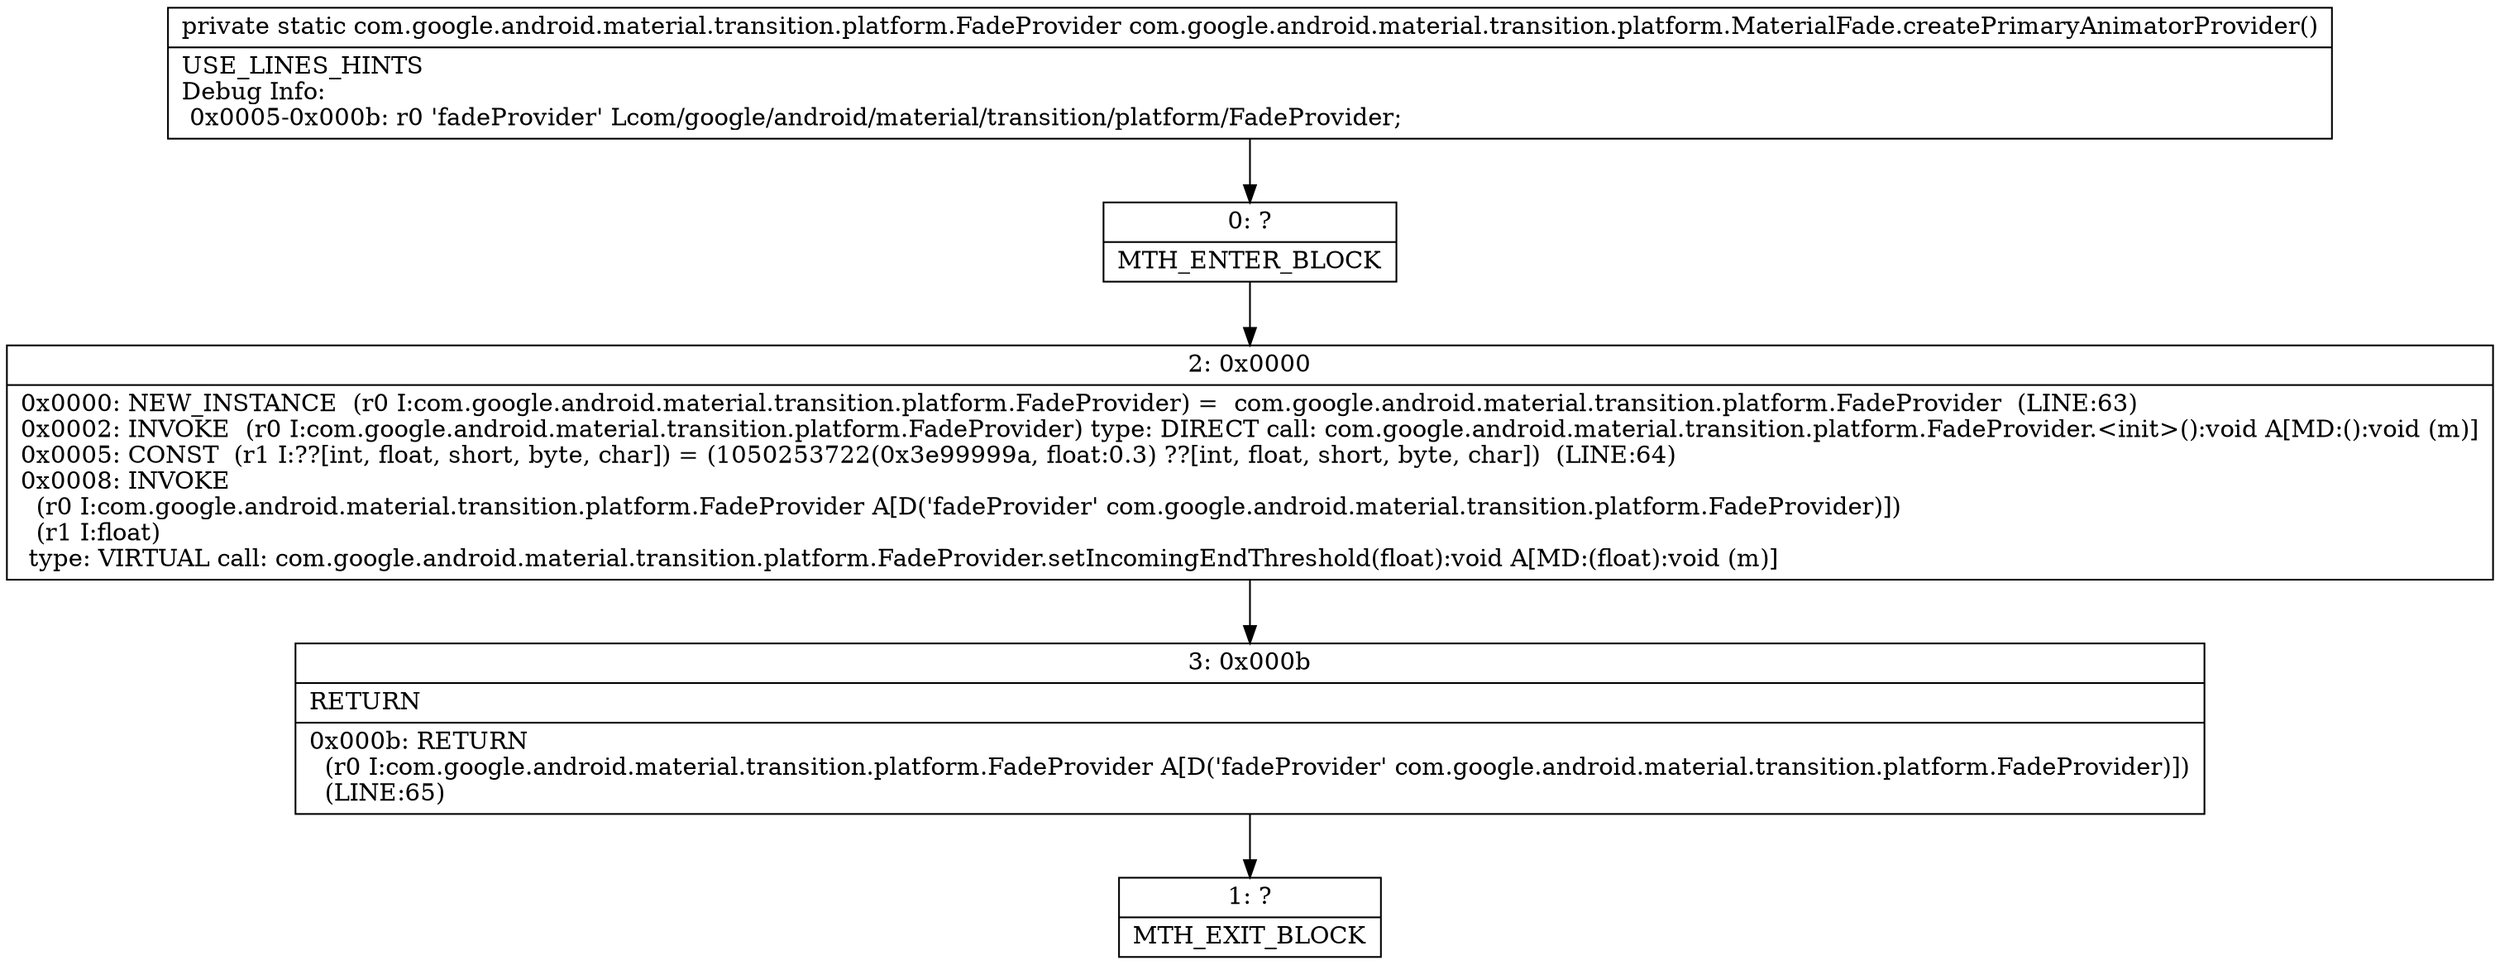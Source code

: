 digraph "CFG forcom.google.android.material.transition.platform.MaterialFade.createPrimaryAnimatorProvider()Lcom\/google\/android\/material\/transition\/platform\/FadeProvider;" {
Node_0 [shape=record,label="{0\:\ ?|MTH_ENTER_BLOCK\l}"];
Node_2 [shape=record,label="{2\:\ 0x0000|0x0000: NEW_INSTANCE  (r0 I:com.google.android.material.transition.platform.FadeProvider) =  com.google.android.material.transition.platform.FadeProvider  (LINE:63)\l0x0002: INVOKE  (r0 I:com.google.android.material.transition.platform.FadeProvider) type: DIRECT call: com.google.android.material.transition.platform.FadeProvider.\<init\>():void A[MD:():void (m)]\l0x0005: CONST  (r1 I:??[int, float, short, byte, char]) = (1050253722(0x3e99999a, float:0.3) ??[int, float, short, byte, char])  (LINE:64)\l0x0008: INVOKE  \l  (r0 I:com.google.android.material.transition.platform.FadeProvider A[D('fadeProvider' com.google.android.material.transition.platform.FadeProvider)])\l  (r1 I:float)\l type: VIRTUAL call: com.google.android.material.transition.platform.FadeProvider.setIncomingEndThreshold(float):void A[MD:(float):void (m)]\l}"];
Node_3 [shape=record,label="{3\:\ 0x000b|RETURN\l|0x000b: RETURN  \l  (r0 I:com.google.android.material.transition.platform.FadeProvider A[D('fadeProvider' com.google.android.material.transition.platform.FadeProvider)])\l  (LINE:65)\l}"];
Node_1 [shape=record,label="{1\:\ ?|MTH_EXIT_BLOCK\l}"];
MethodNode[shape=record,label="{private static com.google.android.material.transition.platform.FadeProvider com.google.android.material.transition.platform.MaterialFade.createPrimaryAnimatorProvider()  | USE_LINES_HINTS\lDebug Info:\l  0x0005\-0x000b: r0 'fadeProvider' Lcom\/google\/android\/material\/transition\/platform\/FadeProvider;\l}"];
MethodNode -> Node_0;Node_0 -> Node_2;
Node_2 -> Node_3;
Node_3 -> Node_1;
}

